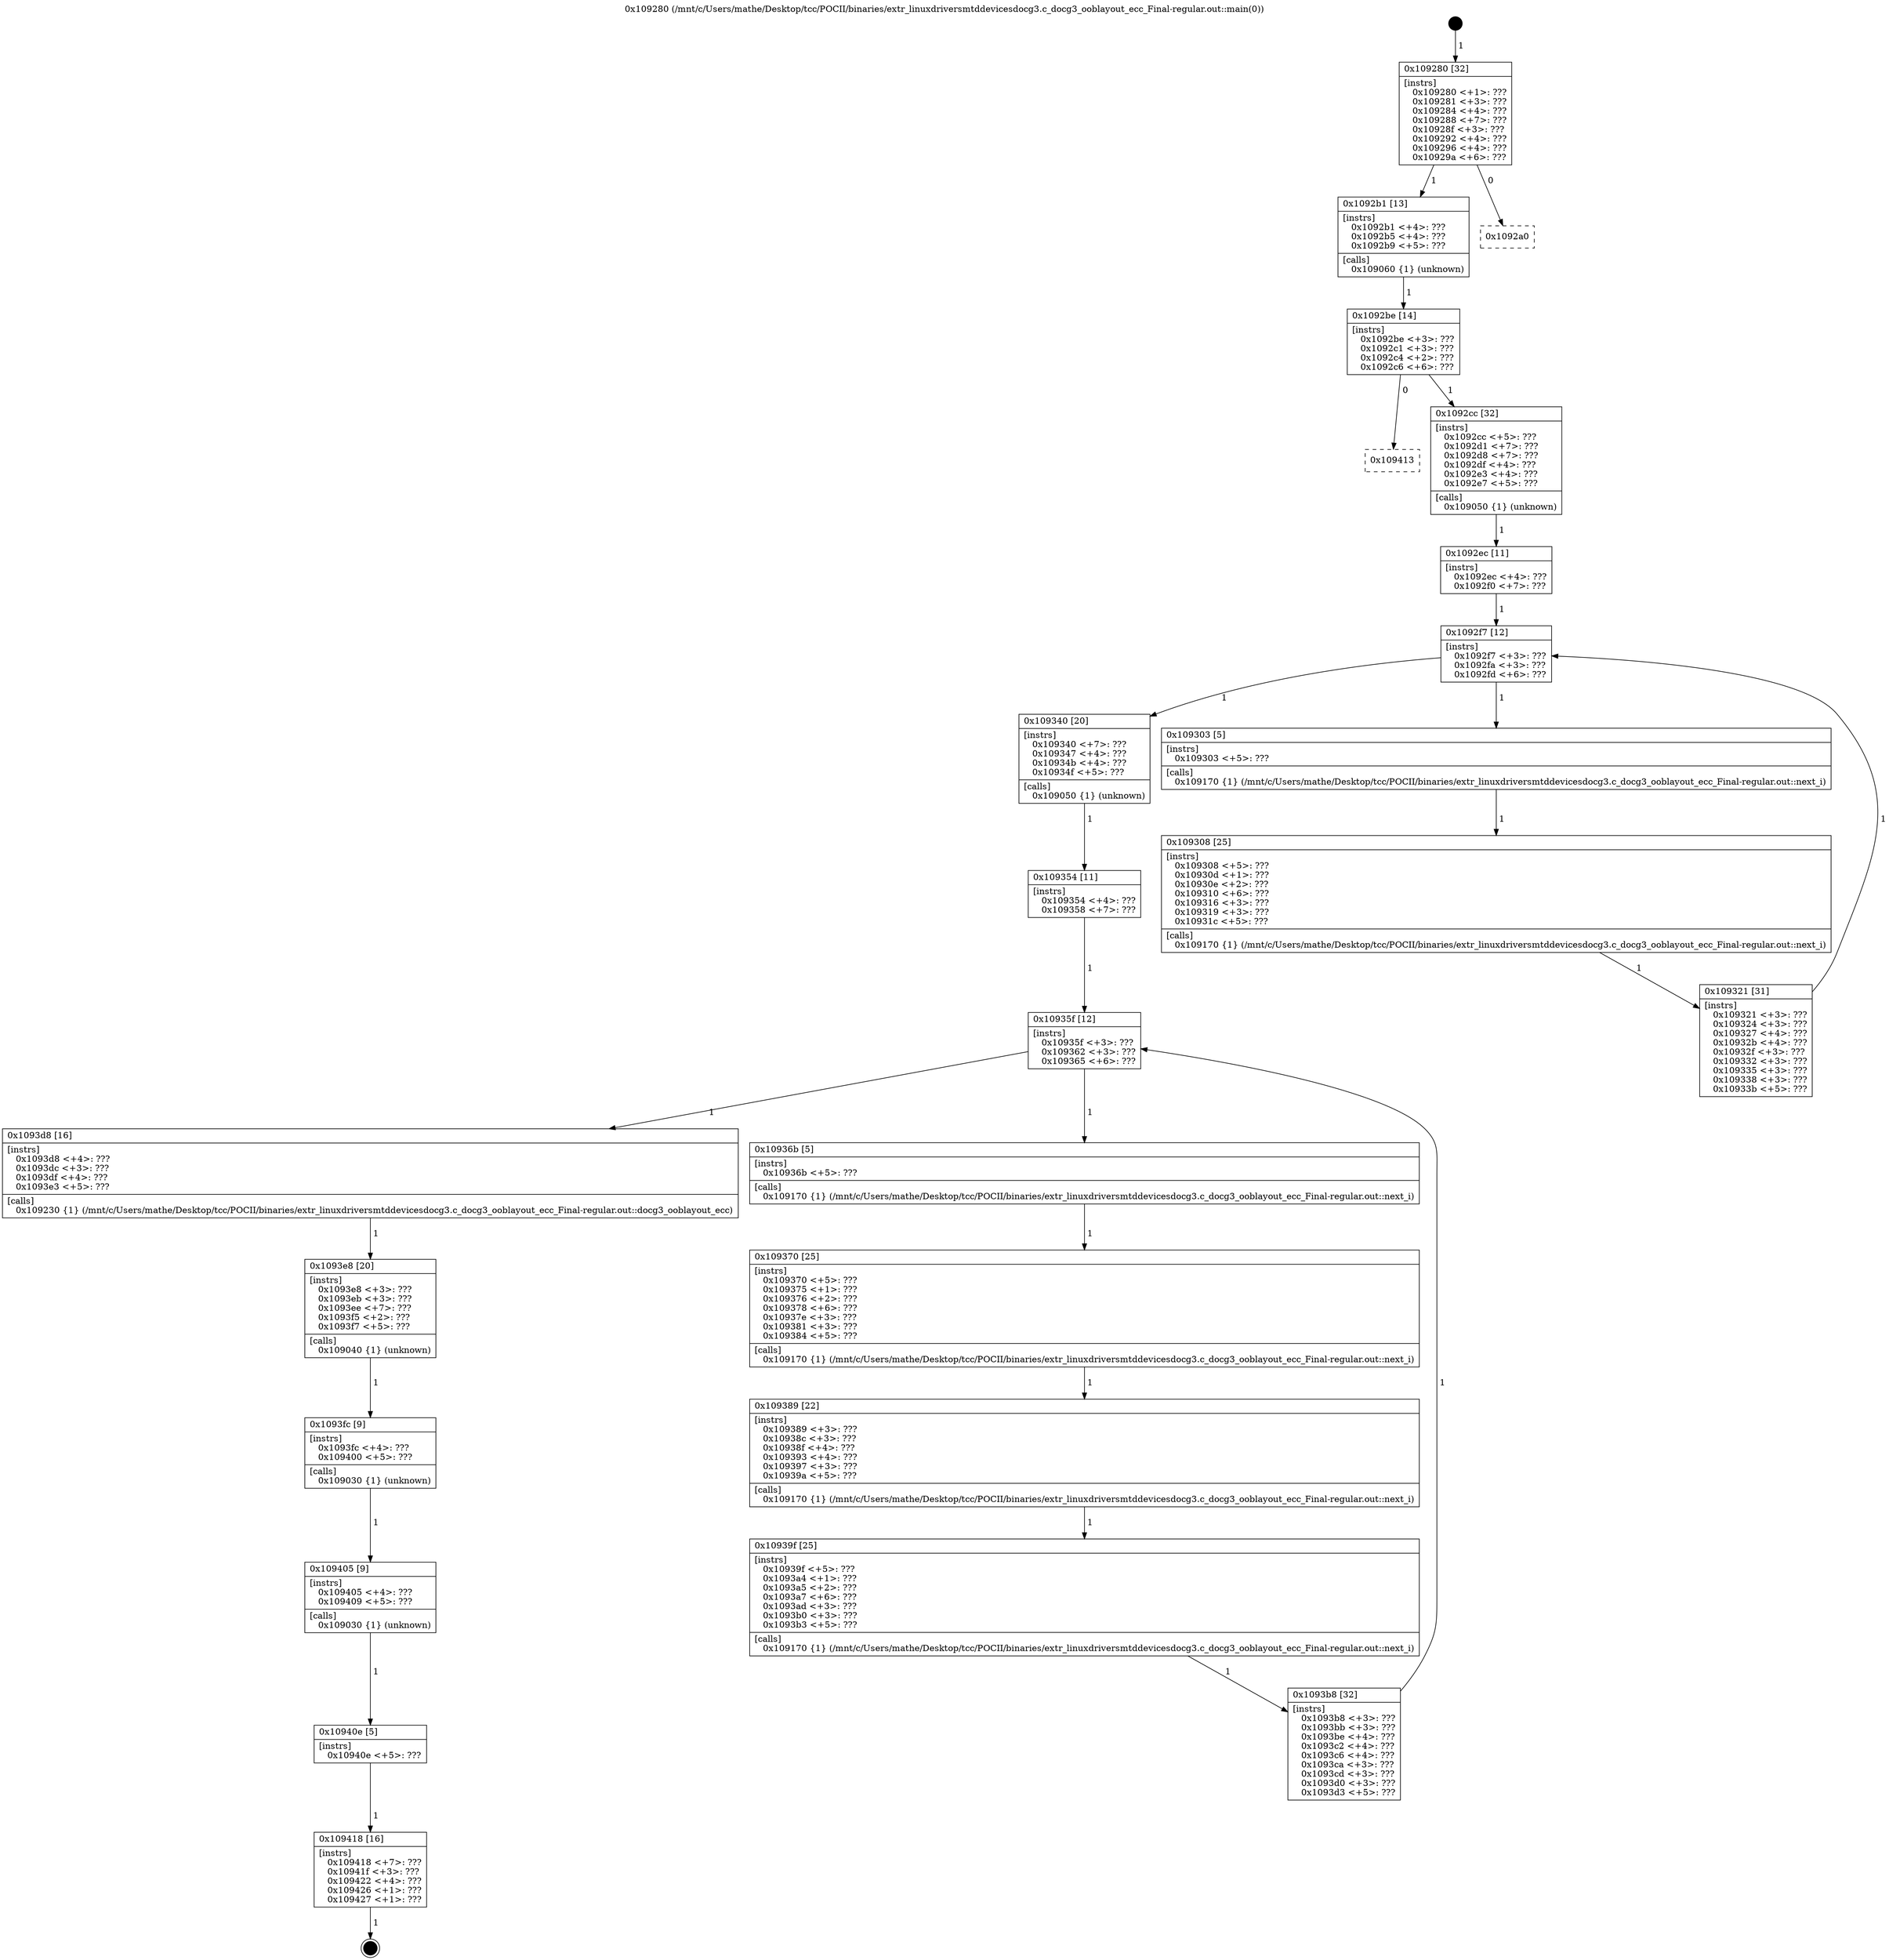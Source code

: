 digraph "0x109280" {
  label = "0x109280 (/mnt/c/Users/mathe/Desktop/tcc/POCII/binaries/extr_linuxdriversmtddevicesdocg3.c_docg3_ooblayout_ecc_Final-regular.out::main(0))"
  labelloc = "t"
  node[shape=record]

  Entry [label="",width=0.3,height=0.3,shape=circle,fillcolor=black,style=filled]
  "0x109280" [label="{
     0x109280 [32]\l
     | [instrs]\l
     &nbsp;&nbsp;0x109280 \<+1\>: ???\l
     &nbsp;&nbsp;0x109281 \<+3\>: ???\l
     &nbsp;&nbsp;0x109284 \<+4\>: ???\l
     &nbsp;&nbsp;0x109288 \<+7\>: ???\l
     &nbsp;&nbsp;0x10928f \<+3\>: ???\l
     &nbsp;&nbsp;0x109292 \<+4\>: ???\l
     &nbsp;&nbsp;0x109296 \<+4\>: ???\l
     &nbsp;&nbsp;0x10929a \<+6\>: ???\l
  }"]
  "0x1092b1" [label="{
     0x1092b1 [13]\l
     | [instrs]\l
     &nbsp;&nbsp;0x1092b1 \<+4\>: ???\l
     &nbsp;&nbsp;0x1092b5 \<+4\>: ???\l
     &nbsp;&nbsp;0x1092b9 \<+5\>: ???\l
     | [calls]\l
     &nbsp;&nbsp;0x109060 \{1\} (unknown)\l
  }"]
  "0x1092a0" [label="{
     0x1092a0\l
  }", style=dashed]
  "0x1092be" [label="{
     0x1092be [14]\l
     | [instrs]\l
     &nbsp;&nbsp;0x1092be \<+3\>: ???\l
     &nbsp;&nbsp;0x1092c1 \<+3\>: ???\l
     &nbsp;&nbsp;0x1092c4 \<+2\>: ???\l
     &nbsp;&nbsp;0x1092c6 \<+6\>: ???\l
  }"]
  "0x109413" [label="{
     0x109413\l
  }", style=dashed]
  "0x1092cc" [label="{
     0x1092cc [32]\l
     | [instrs]\l
     &nbsp;&nbsp;0x1092cc \<+5\>: ???\l
     &nbsp;&nbsp;0x1092d1 \<+7\>: ???\l
     &nbsp;&nbsp;0x1092d8 \<+7\>: ???\l
     &nbsp;&nbsp;0x1092df \<+4\>: ???\l
     &nbsp;&nbsp;0x1092e3 \<+4\>: ???\l
     &nbsp;&nbsp;0x1092e7 \<+5\>: ???\l
     | [calls]\l
     &nbsp;&nbsp;0x109050 \{1\} (unknown)\l
  }"]
  Exit [label="",width=0.3,height=0.3,shape=circle,fillcolor=black,style=filled,peripheries=2]
  "0x1092f7" [label="{
     0x1092f7 [12]\l
     | [instrs]\l
     &nbsp;&nbsp;0x1092f7 \<+3\>: ???\l
     &nbsp;&nbsp;0x1092fa \<+3\>: ???\l
     &nbsp;&nbsp;0x1092fd \<+6\>: ???\l
  }"]
  "0x109340" [label="{
     0x109340 [20]\l
     | [instrs]\l
     &nbsp;&nbsp;0x109340 \<+7\>: ???\l
     &nbsp;&nbsp;0x109347 \<+4\>: ???\l
     &nbsp;&nbsp;0x10934b \<+4\>: ???\l
     &nbsp;&nbsp;0x10934f \<+5\>: ???\l
     | [calls]\l
     &nbsp;&nbsp;0x109050 \{1\} (unknown)\l
  }"]
  "0x109303" [label="{
     0x109303 [5]\l
     | [instrs]\l
     &nbsp;&nbsp;0x109303 \<+5\>: ???\l
     | [calls]\l
     &nbsp;&nbsp;0x109170 \{1\} (/mnt/c/Users/mathe/Desktop/tcc/POCII/binaries/extr_linuxdriversmtddevicesdocg3.c_docg3_ooblayout_ecc_Final-regular.out::next_i)\l
  }"]
  "0x109308" [label="{
     0x109308 [25]\l
     | [instrs]\l
     &nbsp;&nbsp;0x109308 \<+5\>: ???\l
     &nbsp;&nbsp;0x10930d \<+1\>: ???\l
     &nbsp;&nbsp;0x10930e \<+2\>: ???\l
     &nbsp;&nbsp;0x109310 \<+6\>: ???\l
     &nbsp;&nbsp;0x109316 \<+3\>: ???\l
     &nbsp;&nbsp;0x109319 \<+3\>: ???\l
     &nbsp;&nbsp;0x10931c \<+5\>: ???\l
     | [calls]\l
     &nbsp;&nbsp;0x109170 \{1\} (/mnt/c/Users/mathe/Desktop/tcc/POCII/binaries/extr_linuxdriversmtddevicesdocg3.c_docg3_ooblayout_ecc_Final-regular.out::next_i)\l
  }"]
  "0x109321" [label="{
     0x109321 [31]\l
     | [instrs]\l
     &nbsp;&nbsp;0x109321 \<+3\>: ???\l
     &nbsp;&nbsp;0x109324 \<+3\>: ???\l
     &nbsp;&nbsp;0x109327 \<+4\>: ???\l
     &nbsp;&nbsp;0x10932b \<+4\>: ???\l
     &nbsp;&nbsp;0x10932f \<+3\>: ???\l
     &nbsp;&nbsp;0x109332 \<+3\>: ???\l
     &nbsp;&nbsp;0x109335 \<+3\>: ???\l
     &nbsp;&nbsp;0x109338 \<+3\>: ???\l
     &nbsp;&nbsp;0x10933b \<+5\>: ???\l
  }"]
  "0x1092ec" [label="{
     0x1092ec [11]\l
     | [instrs]\l
     &nbsp;&nbsp;0x1092ec \<+4\>: ???\l
     &nbsp;&nbsp;0x1092f0 \<+7\>: ???\l
  }"]
  "0x10935f" [label="{
     0x10935f [12]\l
     | [instrs]\l
     &nbsp;&nbsp;0x10935f \<+3\>: ???\l
     &nbsp;&nbsp;0x109362 \<+3\>: ???\l
     &nbsp;&nbsp;0x109365 \<+6\>: ???\l
  }"]
  "0x1093d8" [label="{
     0x1093d8 [16]\l
     | [instrs]\l
     &nbsp;&nbsp;0x1093d8 \<+4\>: ???\l
     &nbsp;&nbsp;0x1093dc \<+3\>: ???\l
     &nbsp;&nbsp;0x1093df \<+4\>: ???\l
     &nbsp;&nbsp;0x1093e3 \<+5\>: ???\l
     | [calls]\l
     &nbsp;&nbsp;0x109230 \{1\} (/mnt/c/Users/mathe/Desktop/tcc/POCII/binaries/extr_linuxdriversmtddevicesdocg3.c_docg3_ooblayout_ecc_Final-regular.out::docg3_ooblayout_ecc)\l
  }"]
  "0x10936b" [label="{
     0x10936b [5]\l
     | [instrs]\l
     &nbsp;&nbsp;0x10936b \<+5\>: ???\l
     | [calls]\l
     &nbsp;&nbsp;0x109170 \{1\} (/mnt/c/Users/mathe/Desktop/tcc/POCII/binaries/extr_linuxdriversmtddevicesdocg3.c_docg3_ooblayout_ecc_Final-regular.out::next_i)\l
  }"]
  "0x109370" [label="{
     0x109370 [25]\l
     | [instrs]\l
     &nbsp;&nbsp;0x109370 \<+5\>: ???\l
     &nbsp;&nbsp;0x109375 \<+1\>: ???\l
     &nbsp;&nbsp;0x109376 \<+2\>: ???\l
     &nbsp;&nbsp;0x109378 \<+6\>: ???\l
     &nbsp;&nbsp;0x10937e \<+3\>: ???\l
     &nbsp;&nbsp;0x109381 \<+3\>: ???\l
     &nbsp;&nbsp;0x109384 \<+5\>: ???\l
     | [calls]\l
     &nbsp;&nbsp;0x109170 \{1\} (/mnt/c/Users/mathe/Desktop/tcc/POCII/binaries/extr_linuxdriversmtddevicesdocg3.c_docg3_ooblayout_ecc_Final-regular.out::next_i)\l
  }"]
  "0x109389" [label="{
     0x109389 [22]\l
     | [instrs]\l
     &nbsp;&nbsp;0x109389 \<+3\>: ???\l
     &nbsp;&nbsp;0x10938c \<+3\>: ???\l
     &nbsp;&nbsp;0x10938f \<+4\>: ???\l
     &nbsp;&nbsp;0x109393 \<+4\>: ???\l
     &nbsp;&nbsp;0x109397 \<+3\>: ???\l
     &nbsp;&nbsp;0x10939a \<+5\>: ???\l
     | [calls]\l
     &nbsp;&nbsp;0x109170 \{1\} (/mnt/c/Users/mathe/Desktop/tcc/POCII/binaries/extr_linuxdriversmtddevicesdocg3.c_docg3_ooblayout_ecc_Final-regular.out::next_i)\l
  }"]
  "0x10939f" [label="{
     0x10939f [25]\l
     | [instrs]\l
     &nbsp;&nbsp;0x10939f \<+5\>: ???\l
     &nbsp;&nbsp;0x1093a4 \<+1\>: ???\l
     &nbsp;&nbsp;0x1093a5 \<+2\>: ???\l
     &nbsp;&nbsp;0x1093a7 \<+6\>: ???\l
     &nbsp;&nbsp;0x1093ad \<+3\>: ???\l
     &nbsp;&nbsp;0x1093b0 \<+3\>: ???\l
     &nbsp;&nbsp;0x1093b3 \<+5\>: ???\l
     | [calls]\l
     &nbsp;&nbsp;0x109170 \{1\} (/mnt/c/Users/mathe/Desktop/tcc/POCII/binaries/extr_linuxdriversmtddevicesdocg3.c_docg3_ooblayout_ecc_Final-regular.out::next_i)\l
  }"]
  "0x1093b8" [label="{
     0x1093b8 [32]\l
     | [instrs]\l
     &nbsp;&nbsp;0x1093b8 \<+3\>: ???\l
     &nbsp;&nbsp;0x1093bb \<+3\>: ???\l
     &nbsp;&nbsp;0x1093be \<+4\>: ???\l
     &nbsp;&nbsp;0x1093c2 \<+4\>: ???\l
     &nbsp;&nbsp;0x1093c6 \<+4\>: ???\l
     &nbsp;&nbsp;0x1093ca \<+3\>: ???\l
     &nbsp;&nbsp;0x1093cd \<+3\>: ???\l
     &nbsp;&nbsp;0x1093d0 \<+3\>: ???\l
     &nbsp;&nbsp;0x1093d3 \<+5\>: ???\l
  }"]
  "0x109354" [label="{
     0x109354 [11]\l
     | [instrs]\l
     &nbsp;&nbsp;0x109354 \<+4\>: ???\l
     &nbsp;&nbsp;0x109358 \<+7\>: ???\l
  }"]
  "0x1093e8" [label="{
     0x1093e8 [20]\l
     | [instrs]\l
     &nbsp;&nbsp;0x1093e8 \<+3\>: ???\l
     &nbsp;&nbsp;0x1093eb \<+3\>: ???\l
     &nbsp;&nbsp;0x1093ee \<+7\>: ???\l
     &nbsp;&nbsp;0x1093f5 \<+2\>: ???\l
     &nbsp;&nbsp;0x1093f7 \<+5\>: ???\l
     | [calls]\l
     &nbsp;&nbsp;0x109040 \{1\} (unknown)\l
  }"]
  "0x1093fc" [label="{
     0x1093fc [9]\l
     | [instrs]\l
     &nbsp;&nbsp;0x1093fc \<+4\>: ???\l
     &nbsp;&nbsp;0x109400 \<+5\>: ???\l
     | [calls]\l
     &nbsp;&nbsp;0x109030 \{1\} (unknown)\l
  }"]
  "0x109405" [label="{
     0x109405 [9]\l
     | [instrs]\l
     &nbsp;&nbsp;0x109405 \<+4\>: ???\l
     &nbsp;&nbsp;0x109409 \<+5\>: ???\l
     | [calls]\l
     &nbsp;&nbsp;0x109030 \{1\} (unknown)\l
  }"]
  "0x10940e" [label="{
     0x10940e [5]\l
     | [instrs]\l
     &nbsp;&nbsp;0x10940e \<+5\>: ???\l
  }"]
  "0x109418" [label="{
     0x109418 [16]\l
     | [instrs]\l
     &nbsp;&nbsp;0x109418 \<+7\>: ???\l
     &nbsp;&nbsp;0x10941f \<+3\>: ???\l
     &nbsp;&nbsp;0x109422 \<+4\>: ???\l
     &nbsp;&nbsp;0x109426 \<+1\>: ???\l
     &nbsp;&nbsp;0x109427 \<+1\>: ???\l
  }"]
  Entry -> "0x109280" [label=" 1"]
  "0x109280" -> "0x1092b1" [label=" 1"]
  "0x109280" -> "0x1092a0" [label=" 0"]
  "0x1092b1" -> "0x1092be" [label=" 1"]
  "0x1092be" -> "0x109413" [label=" 0"]
  "0x1092be" -> "0x1092cc" [label=" 1"]
  "0x109418" -> Exit [label=" 1"]
  "0x1092cc" -> "0x1092ec" [label=" 1"]
  "0x1092f7" -> "0x109340" [label=" 1"]
  "0x1092f7" -> "0x109303" [label=" 1"]
  "0x109303" -> "0x109308" [label=" 1"]
  "0x109308" -> "0x109321" [label=" 1"]
  "0x1092ec" -> "0x1092f7" [label=" 1"]
  "0x109321" -> "0x1092f7" [label=" 1"]
  "0x109340" -> "0x109354" [label=" 1"]
  "0x10935f" -> "0x1093d8" [label=" 1"]
  "0x10935f" -> "0x10936b" [label=" 1"]
  "0x10936b" -> "0x109370" [label=" 1"]
  "0x109370" -> "0x109389" [label=" 1"]
  "0x109389" -> "0x10939f" [label=" 1"]
  "0x10939f" -> "0x1093b8" [label=" 1"]
  "0x109354" -> "0x10935f" [label=" 1"]
  "0x1093b8" -> "0x10935f" [label=" 1"]
  "0x1093d8" -> "0x1093e8" [label=" 1"]
  "0x1093e8" -> "0x1093fc" [label=" 1"]
  "0x1093fc" -> "0x109405" [label=" 1"]
  "0x109405" -> "0x10940e" [label=" 1"]
  "0x10940e" -> "0x109418" [label=" 1"]
}

